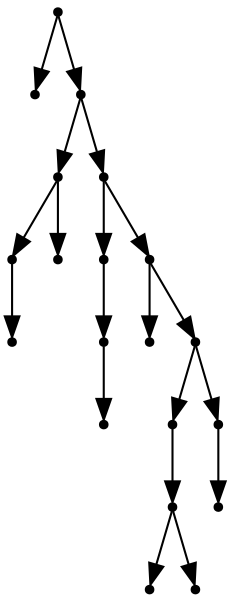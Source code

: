 digraph {
  19 [shape=point];
  0 [shape=point];
  18 [shape=point];
  4 [shape=point];
  2 [shape=point];
  1 [shape=point];
  3 [shape=point];
  17 [shape=point];
  7 [shape=point];
  6 [shape=point];
  5 [shape=point];
  16 [shape=point];
  8 [shape=point];
  15 [shape=point];
  12 [shape=point];
  11 [shape=point];
  9 [shape=point];
  10 [shape=point];
  14 [shape=point];
  13 [shape=point];
19 -> 0;
19 -> 18;
18 -> 4;
4 -> 2;
2 -> 1;
4 -> 3;
18 -> 17;
17 -> 7;
7 -> 6;
6 -> 5;
17 -> 16;
16 -> 8;
16 -> 15;
15 -> 12;
12 -> 11;
11 -> 9;
11 -> 10;
15 -> 14;
14 -> 13;
}
